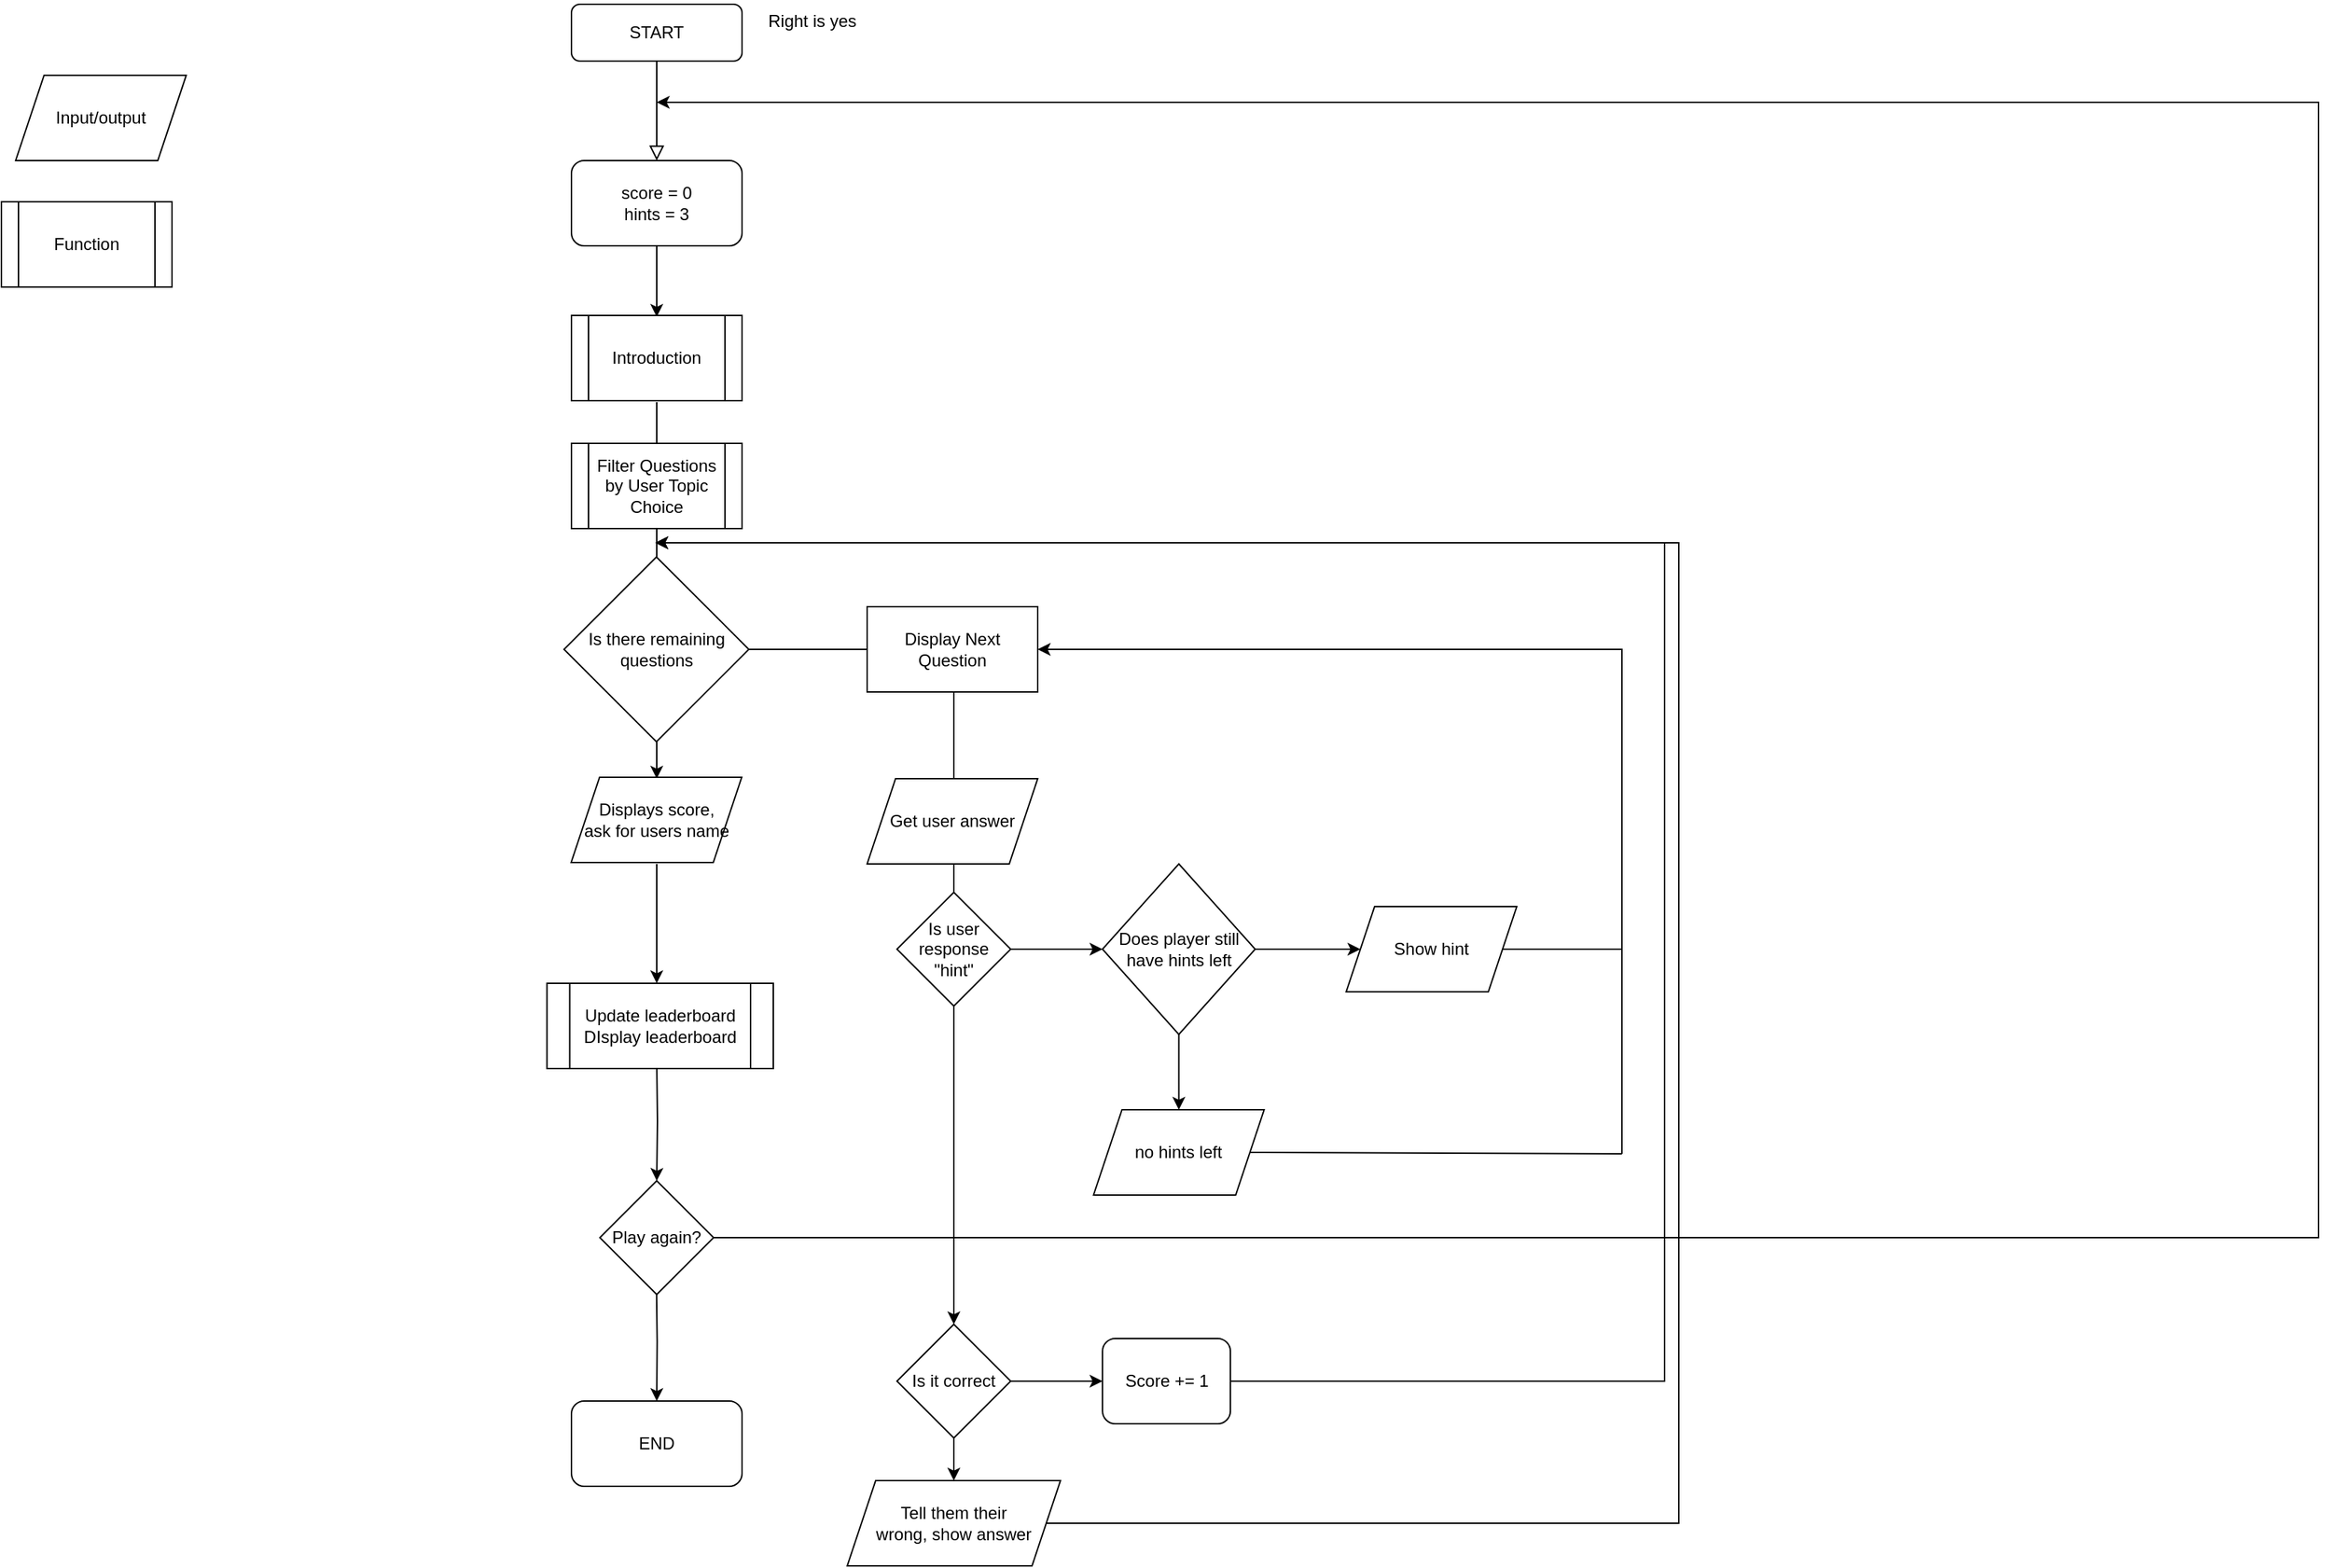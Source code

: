<mxfile version="26.1.1">
  <diagram id="C5RBs43oDa-KdzZeNtuy" name="Page-1">
    <mxGraphModel dx="2020" dy="774" grid="1" gridSize="10" guides="1" tooltips="1" connect="1" arrows="1" fold="1" page="1" pageScale="1" pageWidth="827" pageHeight="1169" math="0" shadow="0">
      <root>
        <mxCell id="WIyWlLk6GJQsqaUBKTNV-0" />
        <mxCell id="WIyWlLk6GJQsqaUBKTNV-1" parent="WIyWlLk6GJQsqaUBKTNV-0" />
        <mxCell id="WIyWlLk6GJQsqaUBKTNV-2" value="" style="rounded=0;html=1;jettySize=auto;orthogonalLoop=1;fontSize=11;endArrow=block;endFill=0;endSize=8;strokeWidth=1;shadow=0;labelBackgroundColor=none;edgeStyle=orthogonalEdgeStyle;entryX=0.5;entryY=0;entryDx=0;entryDy=0;" parent="WIyWlLk6GJQsqaUBKTNV-1" source="WIyWlLk6GJQsqaUBKTNV-3" target="zIbATSAzdwdfl3PP78mL-1" edge="1">
          <mxGeometry relative="1" as="geometry">
            <mxPoint x="261" y="131" as="targetPoint" />
          </mxGeometry>
        </mxCell>
        <mxCell id="WIyWlLk6GJQsqaUBKTNV-3" value="START" style="rounded=1;whiteSpace=wrap;html=1;fontSize=12;glass=0;strokeWidth=1;shadow=0;" parent="WIyWlLk6GJQsqaUBKTNV-1" vertex="1">
          <mxGeometry x="201" y="41" width="120" height="40" as="geometry" />
        </mxCell>
        <mxCell id="zIbATSAzdwdfl3PP78mL-5" style="edgeStyle=orthogonalEdgeStyle;rounded=0;orthogonalLoop=1;jettySize=auto;html=1;exitX=0.5;exitY=1;exitDx=0;exitDy=0;entryX=0.5;entryY=0;entryDx=0;entryDy=0;" parent="WIyWlLk6GJQsqaUBKTNV-1" source="zIbATSAzdwdfl3PP78mL-1" edge="1">
          <mxGeometry relative="1" as="geometry">
            <mxPoint x="261" y="261" as="targetPoint" />
          </mxGeometry>
        </mxCell>
        <mxCell id="zIbATSAzdwdfl3PP78mL-1" value="score = 0&lt;div&gt;hints = 3&lt;/div&gt;" style="rounded=1;whiteSpace=wrap;html=1;" parent="WIyWlLk6GJQsqaUBKTNV-1" vertex="1">
          <mxGeometry x="201" y="151" width="120" height="60" as="geometry" />
        </mxCell>
        <mxCell id="zIbATSAzdwdfl3PP78mL-7" style="edgeStyle=orthogonalEdgeStyle;rounded=0;orthogonalLoop=1;jettySize=auto;html=1;exitX=0.5;exitY=1;exitDx=0;exitDy=0;entryX=0.5;entryY=0;entryDx=0;entryDy=0;" parent="WIyWlLk6GJQsqaUBKTNV-1" edge="1">
          <mxGeometry relative="1" as="geometry">
            <mxPoint x="261" y="321" as="sourcePoint" />
            <mxPoint x="261" y="462" as="targetPoint" />
          </mxGeometry>
        </mxCell>
        <mxCell id="zIbATSAzdwdfl3PP78mL-9" style="edgeStyle=orthogonalEdgeStyle;rounded=0;orthogonalLoop=1;jettySize=auto;html=1;exitX=0.5;exitY=1;exitDx=0;exitDy=0;entryX=0.5;entryY=0;entryDx=0;entryDy=0;" parent="WIyWlLk6GJQsqaUBKTNV-1" edge="1">
          <mxGeometry relative="1" as="geometry">
            <mxPoint x="261" y="586" as="targetPoint" />
            <mxPoint x="261" y="522" as="sourcePoint" />
          </mxGeometry>
        </mxCell>
        <mxCell id="tPZlDH05YO7Oro0oJ0hK-4" style="edgeStyle=orthogonalEdgeStyle;rounded=0;orthogonalLoop=1;jettySize=auto;html=1;exitX=0.5;exitY=1;exitDx=0;exitDy=0;entryX=0.5;entryY=0;entryDx=0;entryDy=0;" parent="WIyWlLk6GJQsqaUBKTNV-1" edge="1">
          <mxGeometry relative="1" as="geometry">
            <mxPoint x="261" y="730.0" as="targetPoint" />
            <mxPoint x="261" y="646" as="sourcePoint" />
          </mxGeometry>
        </mxCell>
        <mxCell id="tPZlDH05YO7Oro0oJ0hK-9" style="edgeStyle=orthogonalEdgeStyle;rounded=0;orthogonalLoop=1;jettySize=auto;html=1;exitX=0.5;exitY=1;exitDx=0;exitDy=0;entryX=0.5;entryY=0;entryDx=0;entryDy=0;" parent="WIyWlLk6GJQsqaUBKTNV-1" target="NllMoerpHYm1L4QY2phc-41" edge="1">
          <mxGeometry relative="1" as="geometry">
            <mxPoint x="260.81" y="879" as="targetPoint" />
            <mxPoint x="261" y="784" as="sourcePoint" />
          </mxGeometry>
        </mxCell>
        <mxCell id="tPZlDH05YO7Oro0oJ0hK-12" style="edgeStyle=orthogonalEdgeStyle;rounded=0;orthogonalLoop=1;jettySize=auto;html=1;exitX=1;exitY=0.5;exitDx=0;exitDy=0;" parent="WIyWlLk6GJQsqaUBKTNV-1" source="NllMoerpHYm1L4QY2phc-41" edge="1">
          <mxGeometry relative="1" as="geometry">
            <mxPoint x="261" y="110" as="targetPoint" />
            <Array as="points">
              <mxPoint x="1430" y="909" />
              <mxPoint x="1430" y="110" />
            </Array>
            <mxPoint x="320.778" y="909" as="sourcePoint" />
          </mxGeometry>
        </mxCell>
        <mxCell id="tPZlDH05YO7Oro0oJ0hK-14" value="Yes" style="edgeLabel;html=1;align=center;verticalAlign=middle;resizable=0;points=[];" parent="tPZlDH05YO7Oro0oJ0hK-12" vertex="1" connectable="0">
          <mxGeometry x="-0.84" y="6" relative="1" as="geometry">
            <mxPoint x="-105" y="106" as="offset" />
          </mxGeometry>
        </mxCell>
        <mxCell id="tPZlDH05YO7Oro0oJ0hK-16" style="edgeStyle=orthogonalEdgeStyle;rounded=0;orthogonalLoop=1;jettySize=auto;html=1;exitX=0.5;exitY=1;exitDx=0;exitDy=0;entryX=0.5;entryY=0;entryDx=0;entryDy=0;" parent="WIyWlLk6GJQsqaUBKTNV-1" target="tPZlDH05YO7Oro0oJ0hK-15" edge="1">
          <mxGeometry relative="1" as="geometry">
            <mxPoint x="260.778" y="939" as="sourcePoint" />
          </mxGeometry>
        </mxCell>
        <mxCell id="tPZlDH05YO7Oro0oJ0hK-15" value="END" style="rounded=1;whiteSpace=wrap;html=1;" parent="WIyWlLk6GJQsqaUBKTNV-1" vertex="1">
          <mxGeometry x="201" y="1024" width="120" height="60" as="geometry" />
        </mxCell>
        <mxCell id="NllMoerpHYm1L4QY2phc-11" style="edgeStyle=orthogonalEdgeStyle;rounded=0;orthogonalLoop=1;jettySize=auto;html=1;exitX=1;exitY=0.5;exitDx=0;exitDy=0;" edge="1" parent="WIyWlLk6GJQsqaUBKTNV-1" source="tPZlDH05YO7Oro0oJ0hK-21">
          <mxGeometry relative="1" as="geometry">
            <mxPoint x="260" y="420" as="targetPoint" />
            <Array as="points">
              <mxPoint x="970" y="1010" />
              <mxPoint x="970" y="420" />
            </Array>
          </mxGeometry>
        </mxCell>
        <mxCell id="tPZlDH05YO7Oro0oJ0hK-21" value="Score += 1" style="rounded=1;whiteSpace=wrap;html=1;" parent="WIyWlLk6GJQsqaUBKTNV-1" vertex="1">
          <mxGeometry x="574.57" y="980" width="90" height="60" as="geometry" />
        </mxCell>
        <mxCell id="NllMoerpHYm1L4QY2phc-23" style="edgeStyle=orthogonalEdgeStyle;rounded=0;orthogonalLoop=1;jettySize=auto;html=1;exitX=0.5;exitY=1;exitDx=0;exitDy=0;entryX=0.5;entryY=0;entryDx=0;entryDy=0;" edge="1" parent="WIyWlLk6GJQsqaUBKTNV-1" source="tPZlDH05YO7Oro0oJ0hK-30" target="NllMoerpHYm1L4QY2phc-16">
          <mxGeometry relative="1" as="geometry" />
        </mxCell>
        <mxCell id="tPZlDH05YO7Oro0oJ0hK-30" value="Does player still have hints left" style="rhombus;whiteSpace=wrap;html=1;" parent="WIyWlLk6GJQsqaUBKTNV-1" vertex="1">
          <mxGeometry x="574.57" y="646" width="107.43" height="120" as="geometry" />
        </mxCell>
        <mxCell id="tPZlDH05YO7Oro0oJ0hK-40" style="edgeStyle=orthogonalEdgeStyle;rounded=0;orthogonalLoop=1;jettySize=auto;html=1;exitX=1;exitY=0.5;exitDx=0;exitDy=0;entryX=0;entryY=0.5;entryDx=0;entryDy=0;" parent="WIyWlLk6GJQsqaUBKTNV-1" source="tPZlDH05YO7Oro0oJ0hK-28" edge="1">
          <mxGeometry relative="1" as="geometry">
            <mxPoint x="490" y="492.003" as="targetPoint" />
            <Array as="points">
              <mxPoint x="470" y="492" />
            </Array>
          </mxGeometry>
        </mxCell>
        <mxCell id="tPZlDH05YO7Oro0oJ0hK-44" style="edgeStyle=orthogonalEdgeStyle;rounded=0;orthogonalLoop=1;jettySize=auto;html=1;exitX=1;exitY=0.5;exitDx=0;exitDy=0;entryX=0;entryY=0.5;entryDx=0;entryDy=0;" parent="WIyWlLk6GJQsqaUBKTNV-1" source="NllMoerpHYm1L4QY2phc-2" edge="1">
          <mxGeometry relative="1" as="geometry">
            <mxPoint x="490" y="492.003" as="targetPoint" />
            <Array as="points">
              <mxPoint x="470" y="492" />
            </Array>
          </mxGeometry>
        </mxCell>
        <mxCell id="NllMoerpHYm1L4QY2phc-0" value="Introduction" style="shape=process;whiteSpace=wrap;html=1;backgroundOutline=1;" vertex="1" parent="WIyWlLk6GJQsqaUBKTNV-1">
          <mxGeometry x="201" y="260" width="120" height="60" as="geometry" />
        </mxCell>
        <mxCell id="NllMoerpHYm1L4QY2phc-1" value="Filter Questions by User Topic Choice" style="shape=process;whiteSpace=wrap;html=1;backgroundOutline=1;" vertex="1" parent="WIyWlLk6GJQsqaUBKTNV-1">
          <mxGeometry x="201" y="350" width="120" height="60" as="geometry" />
        </mxCell>
        <mxCell id="NllMoerpHYm1L4QY2phc-4" style="edgeStyle=orthogonalEdgeStyle;rounded=0;orthogonalLoop=1;jettySize=auto;html=1;" edge="1" parent="WIyWlLk6GJQsqaUBKTNV-1" source="NllMoerpHYm1L4QY2phc-3">
          <mxGeometry relative="1" as="geometry">
            <mxPoint x="470" y="495" as="targetPoint" />
          </mxGeometry>
        </mxCell>
        <mxCell id="NllMoerpHYm1L4QY2phc-3" value="Is there remaining questions" style="rhombus;whiteSpace=wrap;html=1;" vertex="1" parent="WIyWlLk6GJQsqaUBKTNV-1">
          <mxGeometry x="195.78" y="430" width="130" height="130" as="geometry" />
        </mxCell>
        <mxCell id="NllMoerpHYm1L4QY2phc-2" value="Display Next Question" style="rounded=0;whiteSpace=wrap;html=1;" vertex="1" parent="WIyWlLk6GJQsqaUBKTNV-1">
          <mxGeometry x="409" y="465" width="120" height="60" as="geometry" />
        </mxCell>
        <mxCell id="NllMoerpHYm1L4QY2phc-7" value="Get user answer" style="shape=parallelogram;perimeter=parallelogramPerimeter;whiteSpace=wrap;html=1;fixedSize=1;" vertex="1" parent="WIyWlLk6GJQsqaUBKTNV-1">
          <mxGeometry x="409" y="586" width="120" height="60" as="geometry" />
        </mxCell>
        <mxCell id="NllMoerpHYm1L4QY2phc-10" style="edgeStyle=orthogonalEdgeStyle;rounded=0;orthogonalLoop=1;jettySize=auto;html=1;exitX=1;exitY=0.5;exitDx=0;exitDy=0;entryX=0;entryY=0.5;entryDx=0;entryDy=0;" edge="1" parent="WIyWlLk6GJQsqaUBKTNV-1" source="tPZlDH05YO7Oro0oJ0hK-24" target="tPZlDH05YO7Oro0oJ0hK-21">
          <mxGeometry relative="1" as="geometry" />
        </mxCell>
        <mxCell id="NllMoerpHYm1L4QY2phc-37" style="edgeStyle=orthogonalEdgeStyle;rounded=0;orthogonalLoop=1;jettySize=auto;html=1;exitX=0.5;exitY=1;exitDx=0;exitDy=0;entryX=0.5;entryY=0;entryDx=0;entryDy=0;" edge="1" parent="WIyWlLk6GJQsqaUBKTNV-1" source="tPZlDH05YO7Oro0oJ0hK-24" target="NllMoerpHYm1L4QY2phc-35">
          <mxGeometry relative="1" as="geometry" />
        </mxCell>
        <mxCell id="tPZlDH05YO7Oro0oJ0hK-24" value="Is it correct" style="rhombus;whiteSpace=wrap;html=1;" parent="WIyWlLk6GJQsqaUBKTNV-1" vertex="1">
          <mxGeometry x="430.0" y="970" width="80" height="80" as="geometry" />
        </mxCell>
        <mxCell id="NllMoerpHYm1L4QY2phc-13" style="edgeStyle=orthogonalEdgeStyle;rounded=0;orthogonalLoop=1;jettySize=auto;html=1;entryX=0;entryY=0.5;entryDx=0;entryDy=0;" edge="1" parent="WIyWlLk6GJQsqaUBKTNV-1" source="tPZlDH05YO7Oro0oJ0hK-28" target="tPZlDH05YO7Oro0oJ0hK-30">
          <mxGeometry relative="1" as="geometry">
            <mxPoint x="650" y="700" as="targetPoint" />
          </mxGeometry>
        </mxCell>
        <mxCell id="NllMoerpHYm1L4QY2phc-21" style="edgeStyle=orthogonalEdgeStyle;rounded=0;orthogonalLoop=1;jettySize=auto;html=1;entryX=0.5;entryY=0;entryDx=0;entryDy=0;" edge="1" parent="WIyWlLk6GJQsqaUBKTNV-1" source="tPZlDH05YO7Oro0oJ0hK-28" target="tPZlDH05YO7Oro0oJ0hK-24">
          <mxGeometry relative="1" as="geometry">
            <mxPoint x="460" y="830" as="targetPoint" />
          </mxGeometry>
        </mxCell>
        <mxCell id="tPZlDH05YO7Oro0oJ0hK-28" value="Is user response &quot;hint&quot;" style="rhombus;whiteSpace=wrap;html=1;" parent="WIyWlLk6GJQsqaUBKTNV-1" vertex="1">
          <mxGeometry x="430.0" y="666" width="80" height="80" as="geometry" />
        </mxCell>
        <mxCell id="NllMoerpHYm1L4QY2phc-24" style="edgeStyle=orthogonalEdgeStyle;rounded=0;orthogonalLoop=1;jettySize=auto;html=1;exitX=1;exitY=0.5;exitDx=0;exitDy=0;entryX=1;entryY=0.5;entryDx=0;entryDy=0;" edge="1" parent="WIyWlLk6GJQsqaUBKTNV-1" source="NllMoerpHYm1L4QY2phc-15" target="NllMoerpHYm1L4QY2phc-2">
          <mxGeometry relative="1" as="geometry">
            <mxPoint x="760" y="520" as="targetPoint" />
            <Array as="points">
              <mxPoint x="940" y="706" />
              <mxPoint x="940" y="495" />
            </Array>
          </mxGeometry>
        </mxCell>
        <mxCell id="NllMoerpHYm1L4QY2phc-15" value="Show hint" style="shape=parallelogram;perimeter=parallelogramPerimeter;whiteSpace=wrap;html=1;fixedSize=1;" vertex="1" parent="WIyWlLk6GJQsqaUBKTNV-1">
          <mxGeometry x="746" y="676" width="120" height="60" as="geometry" />
        </mxCell>
        <mxCell id="NllMoerpHYm1L4QY2phc-16" value="no hints left" style="shape=parallelogram;perimeter=parallelogramPerimeter;whiteSpace=wrap;html=1;fixedSize=1;" vertex="1" parent="WIyWlLk6GJQsqaUBKTNV-1">
          <mxGeometry x="568.29" y="819" width="120" height="60" as="geometry" />
        </mxCell>
        <mxCell id="NllMoerpHYm1L4QY2phc-20" style="edgeStyle=orthogonalEdgeStyle;rounded=0;orthogonalLoop=1;jettySize=auto;html=1;exitX=1;exitY=0.5;exitDx=0;exitDy=0;entryX=0;entryY=0.5;entryDx=0;entryDy=0;" edge="1" parent="WIyWlLk6GJQsqaUBKTNV-1" source="tPZlDH05YO7Oro0oJ0hK-30" target="NllMoerpHYm1L4QY2phc-15">
          <mxGeometry relative="1" as="geometry" />
        </mxCell>
        <mxCell id="NllMoerpHYm1L4QY2phc-26" value="" style="endArrow=none;html=1;rounded=0;exitX=1;exitY=0.5;exitDx=0;exitDy=0;" edge="1" parent="WIyWlLk6GJQsqaUBKTNV-1" source="NllMoerpHYm1L4QY2phc-16">
          <mxGeometry width="50" height="50" relative="1" as="geometry">
            <mxPoint x="730" y="840" as="sourcePoint" />
            <mxPoint x="940" y="850" as="targetPoint" />
          </mxGeometry>
        </mxCell>
        <mxCell id="NllMoerpHYm1L4QY2phc-27" value="" style="endArrow=none;html=1;rounded=0;" edge="1" parent="WIyWlLk6GJQsqaUBKTNV-1">
          <mxGeometry width="50" height="50" relative="1" as="geometry">
            <mxPoint x="940" y="850" as="sourcePoint" />
            <mxPoint x="940" y="680" as="targetPoint" />
          </mxGeometry>
        </mxCell>
        <mxCell id="NllMoerpHYm1L4QY2phc-28" value="Input/output" style="shape=parallelogram;perimeter=parallelogramPerimeter;whiteSpace=wrap;html=1;fixedSize=1;" vertex="1" parent="WIyWlLk6GJQsqaUBKTNV-1">
          <mxGeometry x="-190.0" y="91" width="120" height="60" as="geometry" />
        </mxCell>
        <mxCell id="NllMoerpHYm1L4QY2phc-30" value="Function" style="shape=process;whiteSpace=wrap;html=1;backgroundOutline=1;" vertex="1" parent="WIyWlLk6GJQsqaUBKTNV-1">
          <mxGeometry x="-200" y="180" width="120" height="60" as="geometry" />
        </mxCell>
        <mxCell id="NllMoerpHYm1L4QY2phc-32" value="Displays score,&lt;div&gt;ask for users name&lt;/div&gt;" style="shape=parallelogram;perimeter=parallelogramPerimeter;whiteSpace=wrap;html=1;fixedSize=1;" vertex="1" parent="WIyWlLk6GJQsqaUBKTNV-1">
          <mxGeometry x="200.78" y="585" width="120" height="60" as="geometry" />
        </mxCell>
        <mxCell id="NllMoerpHYm1L4QY2phc-38" style="edgeStyle=orthogonalEdgeStyle;rounded=0;orthogonalLoop=1;jettySize=auto;html=1;exitX=0;exitY=0.5;exitDx=0;exitDy=0;" edge="1" parent="WIyWlLk6GJQsqaUBKTNV-1" source="NllMoerpHYm1L4QY2phc-35">
          <mxGeometry relative="1" as="geometry">
            <mxPoint x="260" y="420" as="targetPoint" />
            <Array as="points">
              <mxPoint x="980" y="1110" />
              <mxPoint x="980" y="420" />
            </Array>
          </mxGeometry>
        </mxCell>
        <mxCell id="NllMoerpHYm1L4QY2phc-35" value="Tell them their&lt;div&gt;wrong, show answer&lt;/div&gt;" style="shape=parallelogram;perimeter=parallelogramPerimeter;whiteSpace=wrap;html=1;fixedSize=1;" vertex="1" parent="WIyWlLk6GJQsqaUBKTNV-1">
          <mxGeometry x="395" y="1080" width="150" height="60" as="geometry" />
        </mxCell>
        <mxCell id="NllMoerpHYm1L4QY2phc-41" value="Play again?" style="rhombus;whiteSpace=wrap;html=1;" vertex="1" parent="WIyWlLk6GJQsqaUBKTNV-1">
          <mxGeometry x="221" y="869" width="80" height="80" as="geometry" />
        </mxCell>
        <mxCell id="NllMoerpHYm1L4QY2phc-42" value="Right is yes" style="text;html=1;align=center;verticalAlign=middle;resizable=0;points=[];autosize=1;strokeColor=none;fillColor=none;" vertex="1" parent="WIyWlLk6GJQsqaUBKTNV-1">
          <mxGeometry x="325" y="38" width="90" height="30" as="geometry" />
        </mxCell>
        <mxCell id="NllMoerpHYm1L4QY2phc-43" value="Update leaderboard&lt;div&gt;DIsplay leaderboard&lt;/div&gt;" style="shape=process;whiteSpace=wrap;html=1;backgroundOutline=1;" vertex="1" parent="WIyWlLk6GJQsqaUBKTNV-1">
          <mxGeometry x="183.78" y="730" width="159.22" height="60" as="geometry" />
        </mxCell>
      </root>
    </mxGraphModel>
  </diagram>
</mxfile>
